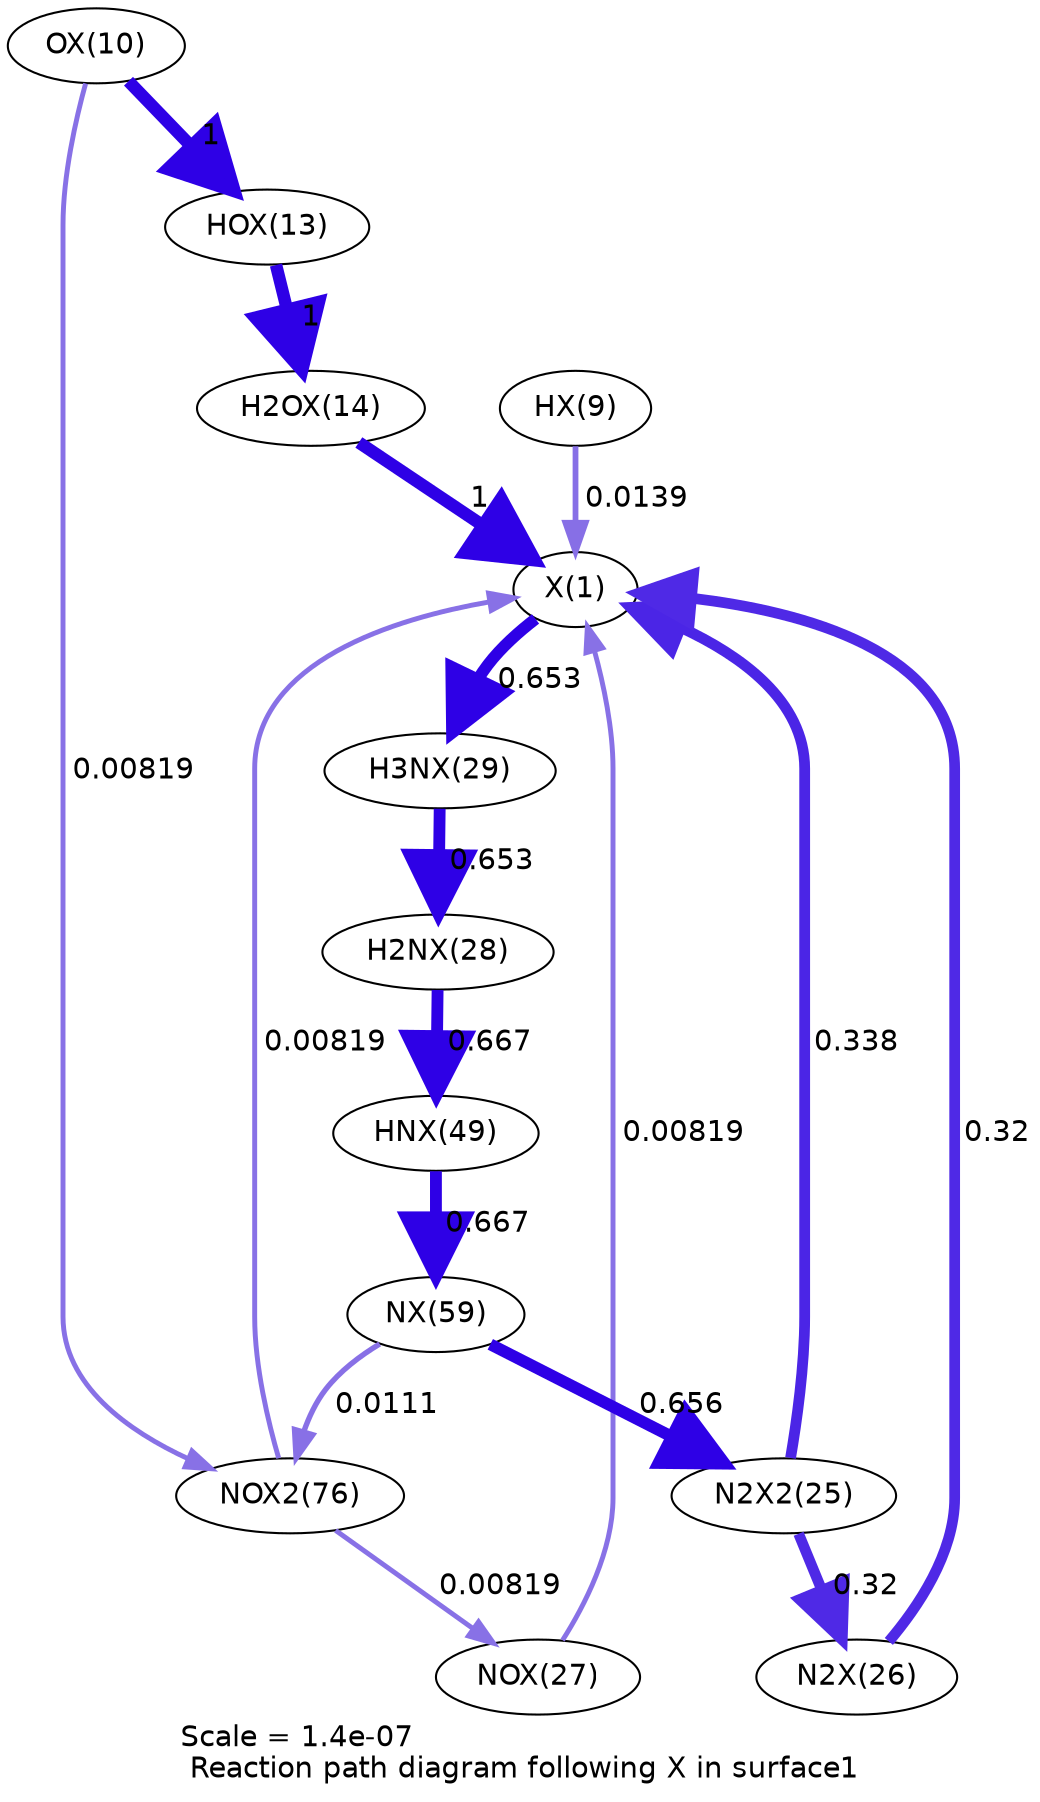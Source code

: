 digraph reaction_paths {
center=1;
s11 -> s20[fontname="Helvetica", penwidth=5.68, arrowsize=2.84, color="0.7, 1.15, 0.9"
, label=" 0.653"];
s12 -> s11[fontname="Helvetica", penwidth=2.77, arrowsize=1.39, color="0.7, 0.514, 0.9"
, label=" 0.0139"];
s15 -> s11[fontname="Helvetica", penwidth=6, arrowsize=3, color="0.7, 1.5, 0.9"
, label=" 1"];
s24 -> s11[fontname="Helvetica", penwidth=2.37, arrowsize=1.19, color="0.7, 0.508, 0.9"
, label=" 0.00819"];
s18 -> s11[fontname="Helvetica", penwidth=2.37, arrowsize=1.19, color="0.7, 0.508, 0.9"
, label=" 0.00819"];
s16 -> s11[fontname="Helvetica", penwidth=5.18, arrowsize=2.59, color="0.7, 0.838, 0.9"
, label=" 0.338"];
s17 -> s11[fontname="Helvetica", penwidth=5.14, arrowsize=2.57, color="0.7, 0.82, 0.9"
, label=" 0.32"];
s20 -> s19[fontname="Helvetica", penwidth=5.68, arrowsize=2.84, color="0.7, 1.15, 0.9"
, label=" 0.653"];
s19 -> s22[fontname="Helvetica", penwidth=5.69, arrowsize=2.85, color="0.7, 1.17, 0.9"
, label=" 0.667"];
s22 -> s23[fontname="Helvetica", penwidth=5.69, arrowsize=2.85, color="0.7, 1.17, 0.9"
, label=" 0.667"];
s13 -> s14[fontname="Helvetica", penwidth=6, arrowsize=3, color="0.7, 1.5, 0.9"
, label=" 1"];
s13 -> s24[fontname="Helvetica", penwidth=2.37, arrowsize=1.19, color="0.7, 0.508, 0.9"
, label=" 0.00819"];
s14 -> s15[fontname="Helvetica", penwidth=6, arrowsize=3, color="0.7, 1.5, 0.9"
, label=" 1"];
s23 -> s24[fontname="Helvetica", penwidth=2.6, arrowsize=1.3, color="0.7, 0.511, 0.9"
, label=" 0.0111"];
s23 -> s16[fontname="Helvetica", penwidth=5.68, arrowsize=2.84, color="0.7, 1.16, 0.9"
, label=" 0.656"];
s24 -> s18[fontname="Helvetica", penwidth=2.37, arrowsize=1.19, color="0.7, 0.508, 0.9"
, label=" 0.00819"];
s16 -> s17[fontname="Helvetica", penwidth=5.14, arrowsize=2.57, color="0.7, 0.82, 0.9"
, label=" 0.32"];
s11 [ fontname="Helvetica", label="X(1)"];
s12 [ fontname="Helvetica", label="HX(9)"];
s13 [ fontname="Helvetica", label="OX(10)"];
s14 [ fontname="Helvetica", label="HOX(13)"];
s15 [ fontname="Helvetica", label="H2OX(14)"];
s16 [ fontname="Helvetica", label="N2X2(25)"];
s17 [ fontname="Helvetica", label="N2X(26)"];
s18 [ fontname="Helvetica", label="NOX(27)"];
s19 [ fontname="Helvetica", label="H2NX(28)"];
s20 [ fontname="Helvetica", label="H3NX(29)"];
s22 [ fontname="Helvetica", label="HNX(49)"];
s23 [ fontname="Helvetica", label="NX(59)"];
s24 [ fontname="Helvetica", label="NOX2(76)"];
 label = "Scale = 1.4e-07\l Reaction path diagram following X in surface1";
 fontname = "Helvetica";
}
